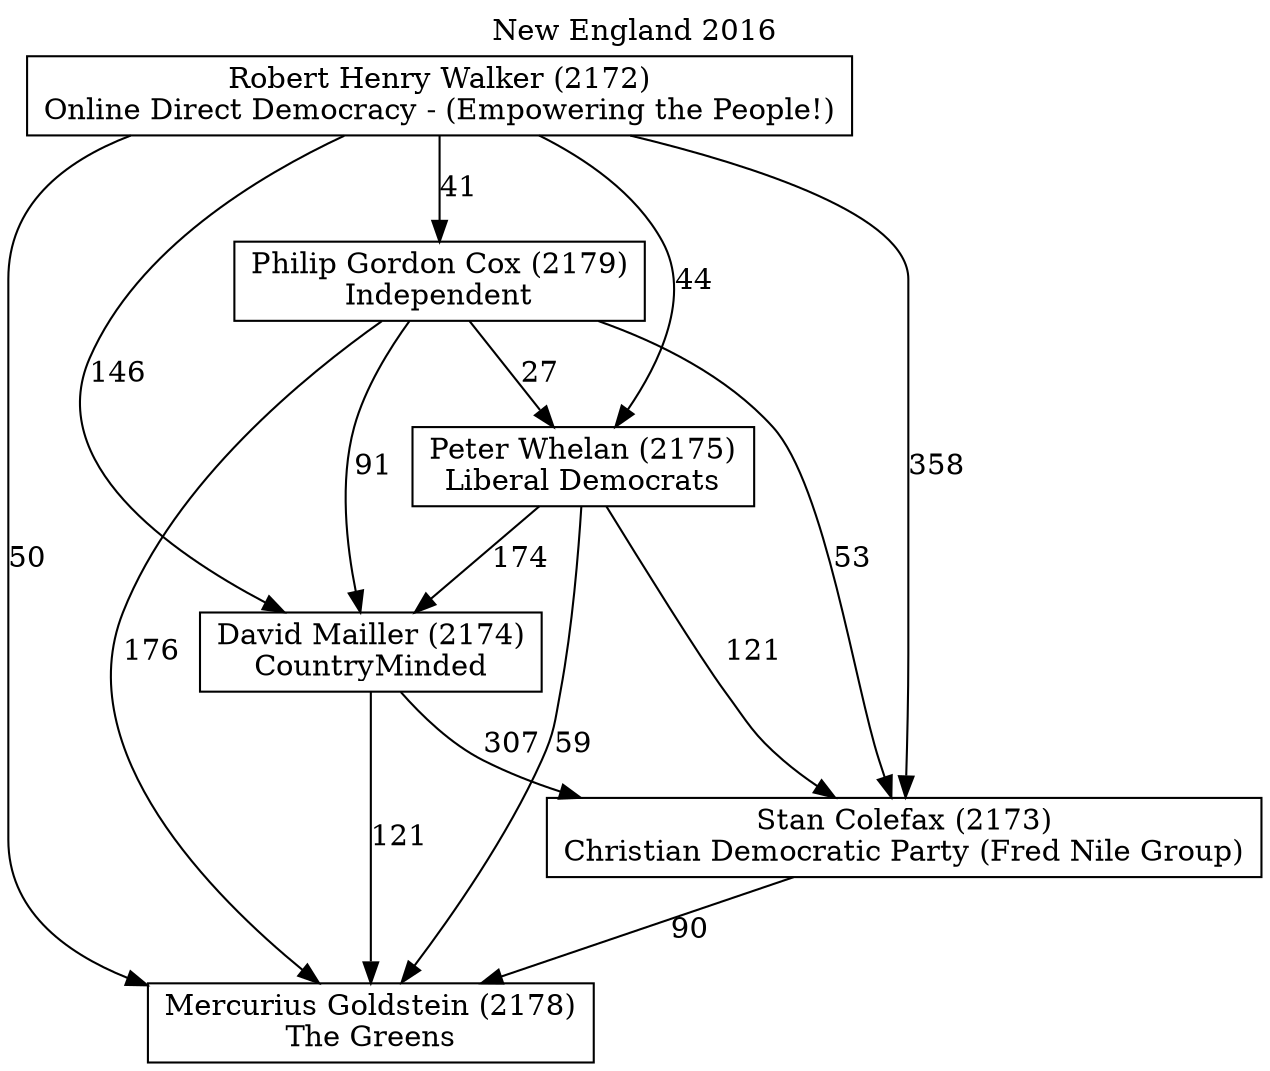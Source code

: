 // House preference flow
digraph "Mercurius Goldstein (2178)_New England_2016" {
	graph [label="New England 2016" labelloc=t mclimit=10]
	node [shape=box]
	"Robert Henry Walker (2172)" [label="Robert Henry Walker (2172)
Online Direct Democracy - (Empowering the People!)"]
	"David Mailler (2174)" [label="David Mailler (2174)
CountryMinded"]
	"Stan Colefax (2173)" [label="Stan Colefax (2173)
Christian Democratic Party (Fred Nile Group)"]
	"Philip Gordon Cox (2179)" [label="Philip Gordon Cox (2179)
Independent"]
	"Peter Whelan (2175)" [label="Peter Whelan (2175)
Liberal Democrats"]
	"Mercurius Goldstein (2178)" [label="Mercurius Goldstein (2178)
The Greens"]
	"Peter Whelan (2175)" -> "Mercurius Goldstein (2178)" [label=59]
	"Peter Whelan (2175)" -> "David Mailler (2174)" [label=174]
	"Stan Colefax (2173)" -> "Mercurius Goldstein (2178)" [label=90]
	"David Mailler (2174)" -> "Stan Colefax (2173)" [label=307]
	"David Mailler (2174)" -> "Mercurius Goldstein (2178)" [label=121]
	"Robert Henry Walker (2172)" -> "Peter Whelan (2175)" [label=44]
	"Philip Gordon Cox (2179)" -> "Stan Colefax (2173)" [label=53]
	"Peter Whelan (2175)" -> "Stan Colefax (2173)" [label=121]
	"Robert Henry Walker (2172)" -> "Mercurius Goldstein (2178)" [label=50]
	"Philip Gordon Cox (2179)" -> "Peter Whelan (2175)" [label=27]
	"Robert Henry Walker (2172)" -> "Stan Colefax (2173)" [label=358]
	"Robert Henry Walker (2172)" -> "Philip Gordon Cox (2179)" [label=41]
	"Philip Gordon Cox (2179)" -> "David Mailler (2174)" [label=91]
	"Philip Gordon Cox (2179)" -> "Mercurius Goldstein (2178)" [label=176]
	"Robert Henry Walker (2172)" -> "David Mailler (2174)" [label=146]
}

